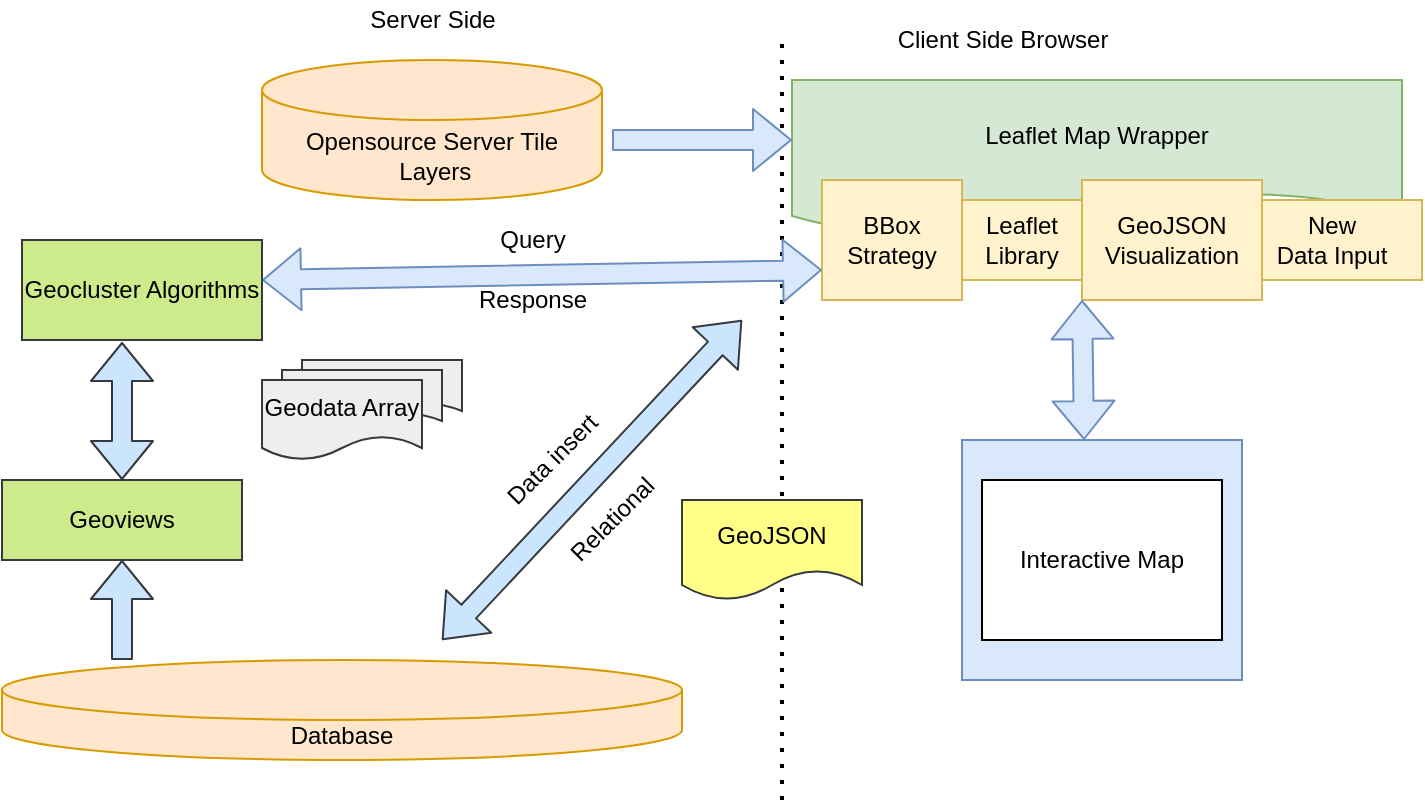 <mxfile version="15.2.9" type="device"><diagram id="oyA2DqAjfWKmw0BYHq3G" name="Page-1"><mxGraphModel dx="868" dy="450" grid="1" gridSize="10" guides="1" tooltips="1" connect="1" arrows="1" fold="1" page="1" pageScale="1" pageWidth="850" pageHeight="1100" math="0" shadow="0"><root><mxCell id="0"/><mxCell id="1" parent="0"/><mxCell id="MOL_MBWJx1vp4VGH-Oje-1" value="Database" style="shape=cylinder3;whiteSpace=wrap;html=1;boundedLbl=1;backgroundOutline=1;size=15;fillColor=#ffe6cc;strokeColor=#d79b00;" vertex="1" parent="1"><mxGeometry x="90" y="330" width="340" height="50" as="geometry"/></mxCell><mxCell id="MOL_MBWJx1vp4VGH-Oje-6" value="" style="shape=flexArrow;endArrow=classic;html=1;entryX=0.5;entryY=1;entryDx=0;entryDy=0;fillColor=#cce5ff;strokeColor=#36393d;" edge="1" parent="1" target="MOL_MBWJx1vp4VGH-Oje-12"><mxGeometry width="50" height="50" relative="1" as="geometry"><mxPoint x="150" y="330" as="sourcePoint"/><mxPoint x="310" y="320" as="targetPoint"/></mxGeometry></mxCell><mxCell id="MOL_MBWJx1vp4VGH-Oje-12" value="Geoviews" style="rounded=0;whiteSpace=wrap;html=1;fillColor=#cdeb8b;strokeColor=#36393d;" vertex="1" parent="1"><mxGeometry x="90" y="240" width="120" height="40" as="geometry"/></mxCell><mxCell id="MOL_MBWJx1vp4VGH-Oje-13" value="" style="endArrow=none;dashed=1;html=1;dashPattern=1 3;strokeWidth=2;" edge="1" parent="1"><mxGeometry width="50" height="50" relative="1" as="geometry"><mxPoint x="480" y="400" as="sourcePoint"/><mxPoint x="480" y="20" as="targetPoint"/></mxGeometry></mxCell><mxCell id="MOL_MBWJx1vp4VGH-Oje-14" value="Leaflet Map Wrapper" style="shape=document;whiteSpace=wrap;html=1;boundedLbl=1;fillColor=#d5e8d4;strokeColor=#82b366;" vertex="1" parent="1"><mxGeometry x="485" y="40" width="305" height="80" as="geometry"/></mxCell><mxCell id="MOL_MBWJx1vp4VGH-Oje-7" value="New &lt;br&gt;Data Input" style="rounded=0;whiteSpace=wrap;html=1;fillColor=#fff2cc;strokeColor=#d6b656;" vertex="1" parent="1"><mxGeometry x="710" y="100" width="90" height="40" as="geometry"/></mxCell><mxCell id="MOL_MBWJx1vp4VGH-Oje-15" value="Client Side Browser" style="text;html=1;align=center;verticalAlign=middle;resizable=0;points=[];autosize=1;strokeColor=none;fillColor=none;" vertex="1" parent="1"><mxGeometry x="530" y="10" width="120" height="20" as="geometry"/></mxCell><mxCell id="MOL_MBWJx1vp4VGH-Oje-17" value="&lt;span&gt;Opensource Server Tile&lt;br&gt;&amp;nbsp;Layers&lt;/span&gt;" style="shape=cylinder3;whiteSpace=wrap;html=1;boundedLbl=1;backgroundOutline=1;size=15;fillColor=#ffe6cc;strokeColor=#d79b00;" vertex="1" parent="1"><mxGeometry x="220" y="30" width="170" height="70" as="geometry"/></mxCell><mxCell id="MOL_MBWJx1vp4VGH-Oje-18" value="" style="shape=flexArrow;endArrow=classic;html=1;fillColor=#dae8fc;strokeColor=#6c8ebf;" edge="1" parent="1"><mxGeometry width="50" height="50" relative="1" as="geometry"><mxPoint x="395" y="70" as="sourcePoint"/><mxPoint x="485" y="70" as="targetPoint"/></mxGeometry></mxCell><mxCell id="MOL_MBWJx1vp4VGH-Oje-20" value="Leaflet&lt;br&gt;Library" style="rounded=0;whiteSpace=wrap;html=1;fillColor=#fff2cc;strokeColor=#d6b656;" vertex="1" parent="1"><mxGeometry x="560" y="100" width="80" height="40" as="geometry"/></mxCell><mxCell id="MOL_MBWJx1vp4VGH-Oje-19" value="BBox Strategy" style="rounded=0;whiteSpace=wrap;html=1;fillColor=#fff2cc;strokeColor=#d6b656;" vertex="1" parent="1"><mxGeometry x="500" y="90" width="70" height="60" as="geometry"/></mxCell><mxCell id="MOL_MBWJx1vp4VGH-Oje-21" value="GeoJSON&lt;br&gt;Visualization" style="rounded=0;whiteSpace=wrap;html=1;fillColor=#fff2cc;strokeColor=#d6b656;" vertex="1" parent="1"><mxGeometry x="630" y="90" width="90" height="60" as="geometry"/></mxCell><mxCell id="MOL_MBWJx1vp4VGH-Oje-22" value="Server Side" style="text;html=1;align=center;verticalAlign=middle;resizable=0;points=[];autosize=1;strokeColor=none;fillColor=none;" vertex="1" parent="1"><mxGeometry x="265" width="80" height="20" as="geometry"/></mxCell><mxCell id="MOL_MBWJx1vp4VGH-Oje-23" value="" style="rounded=0;whiteSpace=wrap;html=1;fillColor=#dae8fc;strokeColor=#6c8ebf;" vertex="1" parent="1"><mxGeometry x="570" y="220" width="140" height="120" as="geometry"/></mxCell><mxCell id="MOL_MBWJx1vp4VGH-Oje-24" value="Interactive Map" style="rounded=0;whiteSpace=wrap;html=1;" vertex="1" parent="1"><mxGeometry x="580" y="240" width="120" height="80" as="geometry"/></mxCell><mxCell id="MOL_MBWJx1vp4VGH-Oje-27" value="" style="shape=flexArrow;endArrow=classic;startArrow=classic;html=1;entryX=0;entryY=0.75;entryDx=0;entryDy=0;fillColor=#dae8fc;strokeColor=#6c8ebf;" edge="1" parent="1" target="MOL_MBWJx1vp4VGH-Oje-19"><mxGeometry width="100" height="100" relative="1" as="geometry"><mxPoint x="220" y="140" as="sourcePoint"/><mxPoint x="450" y="140" as="targetPoint"/></mxGeometry></mxCell><mxCell id="MOL_MBWJx1vp4VGH-Oje-28" value="Query" style="text;html=1;align=center;verticalAlign=middle;resizable=0;points=[];autosize=1;strokeColor=none;fillColor=none;rotation=0;" vertex="1" parent="1"><mxGeometry x="330" y="110" width="50" height="20" as="geometry"/></mxCell><mxCell id="MOL_MBWJx1vp4VGH-Oje-29" value="Response" style="text;html=1;align=center;verticalAlign=middle;resizable=0;points=[];autosize=1;strokeColor=none;fillColor=none;rotation=0;" vertex="1" parent="1"><mxGeometry x="320" y="140" width="70" height="20" as="geometry"/></mxCell><mxCell id="MOL_MBWJx1vp4VGH-Oje-30" value="" style="shape=flexArrow;endArrow=classic;startArrow=classic;html=1;exitX=0.436;exitY=0;exitDx=0;exitDy=0;exitPerimeter=0;entryX=0;entryY=1;entryDx=0;entryDy=0;fillColor=#dae8fc;strokeColor=#6c8ebf;" edge="1" parent="1" source="MOL_MBWJx1vp4VGH-Oje-23" target="MOL_MBWJx1vp4VGH-Oje-21"><mxGeometry width="100" height="100" relative="1" as="geometry"><mxPoint x="590" y="250" as="sourcePoint"/><mxPoint x="690" y="150" as="targetPoint"/></mxGeometry></mxCell><mxCell id="MOL_MBWJx1vp4VGH-Oje-31" value="" style="shape=flexArrow;endArrow=classic;startArrow=classic;html=1;exitX=0.5;exitY=0;exitDx=0;exitDy=0;fillColor=#cce5ff;strokeColor=#36393d;" edge="1" parent="1" source="MOL_MBWJx1vp4VGH-Oje-12"><mxGeometry width="100" height="100" relative="1" as="geometry"><mxPoint x="160" y="240" as="sourcePoint"/><mxPoint x="150" y="171" as="targetPoint"/></mxGeometry></mxCell><mxCell id="MOL_MBWJx1vp4VGH-Oje-32" value="" style="shape=document;whiteSpace=wrap;html=1;boundedLbl=1;fillColor=#eeeeee;strokeColor=#36393d;" vertex="1" parent="1"><mxGeometry x="240" y="180" width="80" height="30" as="geometry"/></mxCell><mxCell id="MOL_MBWJx1vp4VGH-Oje-33" value="" style="shape=document;whiteSpace=wrap;html=1;boundedLbl=1;fillColor=#eeeeee;strokeColor=#36393d;" vertex="1" parent="1"><mxGeometry x="230" y="185" width="80" height="30" as="geometry"/></mxCell><mxCell id="MOL_MBWJx1vp4VGH-Oje-34" value="Geodata Array" style="shape=document;whiteSpace=wrap;html=1;boundedLbl=1;fillColor=#eeeeee;strokeColor=#36393d;" vertex="1" parent="1"><mxGeometry x="220" y="190" width="80" height="40" as="geometry"/></mxCell><mxCell id="MOL_MBWJx1vp4VGH-Oje-35" value="Geocluster Algorithms" style="rounded=0;whiteSpace=wrap;html=1;fillColor=#cdeb8b;strokeColor=#36393d;" vertex="1" parent="1"><mxGeometry x="100" y="120" width="120" height="50" as="geometry"/></mxCell><mxCell id="MOL_MBWJx1vp4VGH-Oje-39" value="" style="shape=flexArrow;endArrow=classic;startArrow=classic;html=1;fillColor=#cce5ff;strokeColor=#36393d;" edge="1" parent="1"><mxGeometry width="100" height="100" relative="1" as="geometry"><mxPoint x="310" y="320" as="sourcePoint"/><mxPoint x="460" y="160" as="targetPoint"/></mxGeometry></mxCell><mxCell id="MOL_MBWJx1vp4VGH-Oje-40" value="Data insert" style="text;html=1;align=center;verticalAlign=middle;resizable=0;points=[];autosize=1;strokeColor=none;fillColor=none;rotation=-45;" vertex="1" parent="1"><mxGeometry x="330" y="220" width="70" height="20" as="geometry"/></mxCell><mxCell id="MOL_MBWJx1vp4VGH-Oje-41" value="Relational" style="text;html=1;align=center;verticalAlign=middle;resizable=0;points=[];autosize=1;strokeColor=none;fillColor=none;rotation=-45;" vertex="1" parent="1"><mxGeometry x="360" y="250" width="70" height="20" as="geometry"/></mxCell><mxCell id="MOL_MBWJx1vp4VGH-Oje-42" value="GeoJSON" style="shape=document;whiteSpace=wrap;html=1;boundedLbl=1;fillColor=#ffff88;strokeColor=#36393d;" vertex="1" parent="1"><mxGeometry x="430" y="250" width="90" height="50" as="geometry"/></mxCell></root></mxGraphModel></diagram></mxfile>